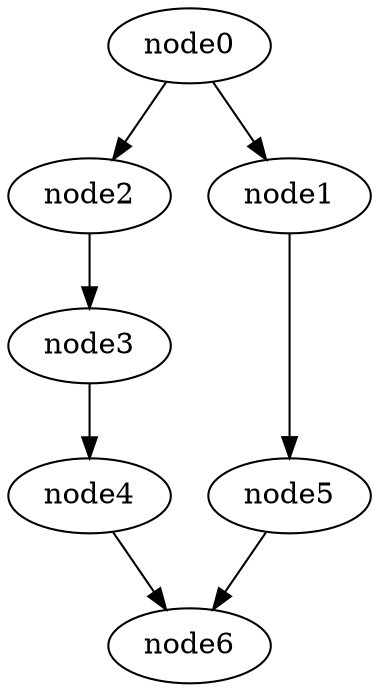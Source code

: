 digraph g{
	node6
	node5 -> node6
	node4 -> node6
	node3 -> node4
	node2 -> node3
	node1 -> node5
	node0 -> node2
	node0 -> node1
}
